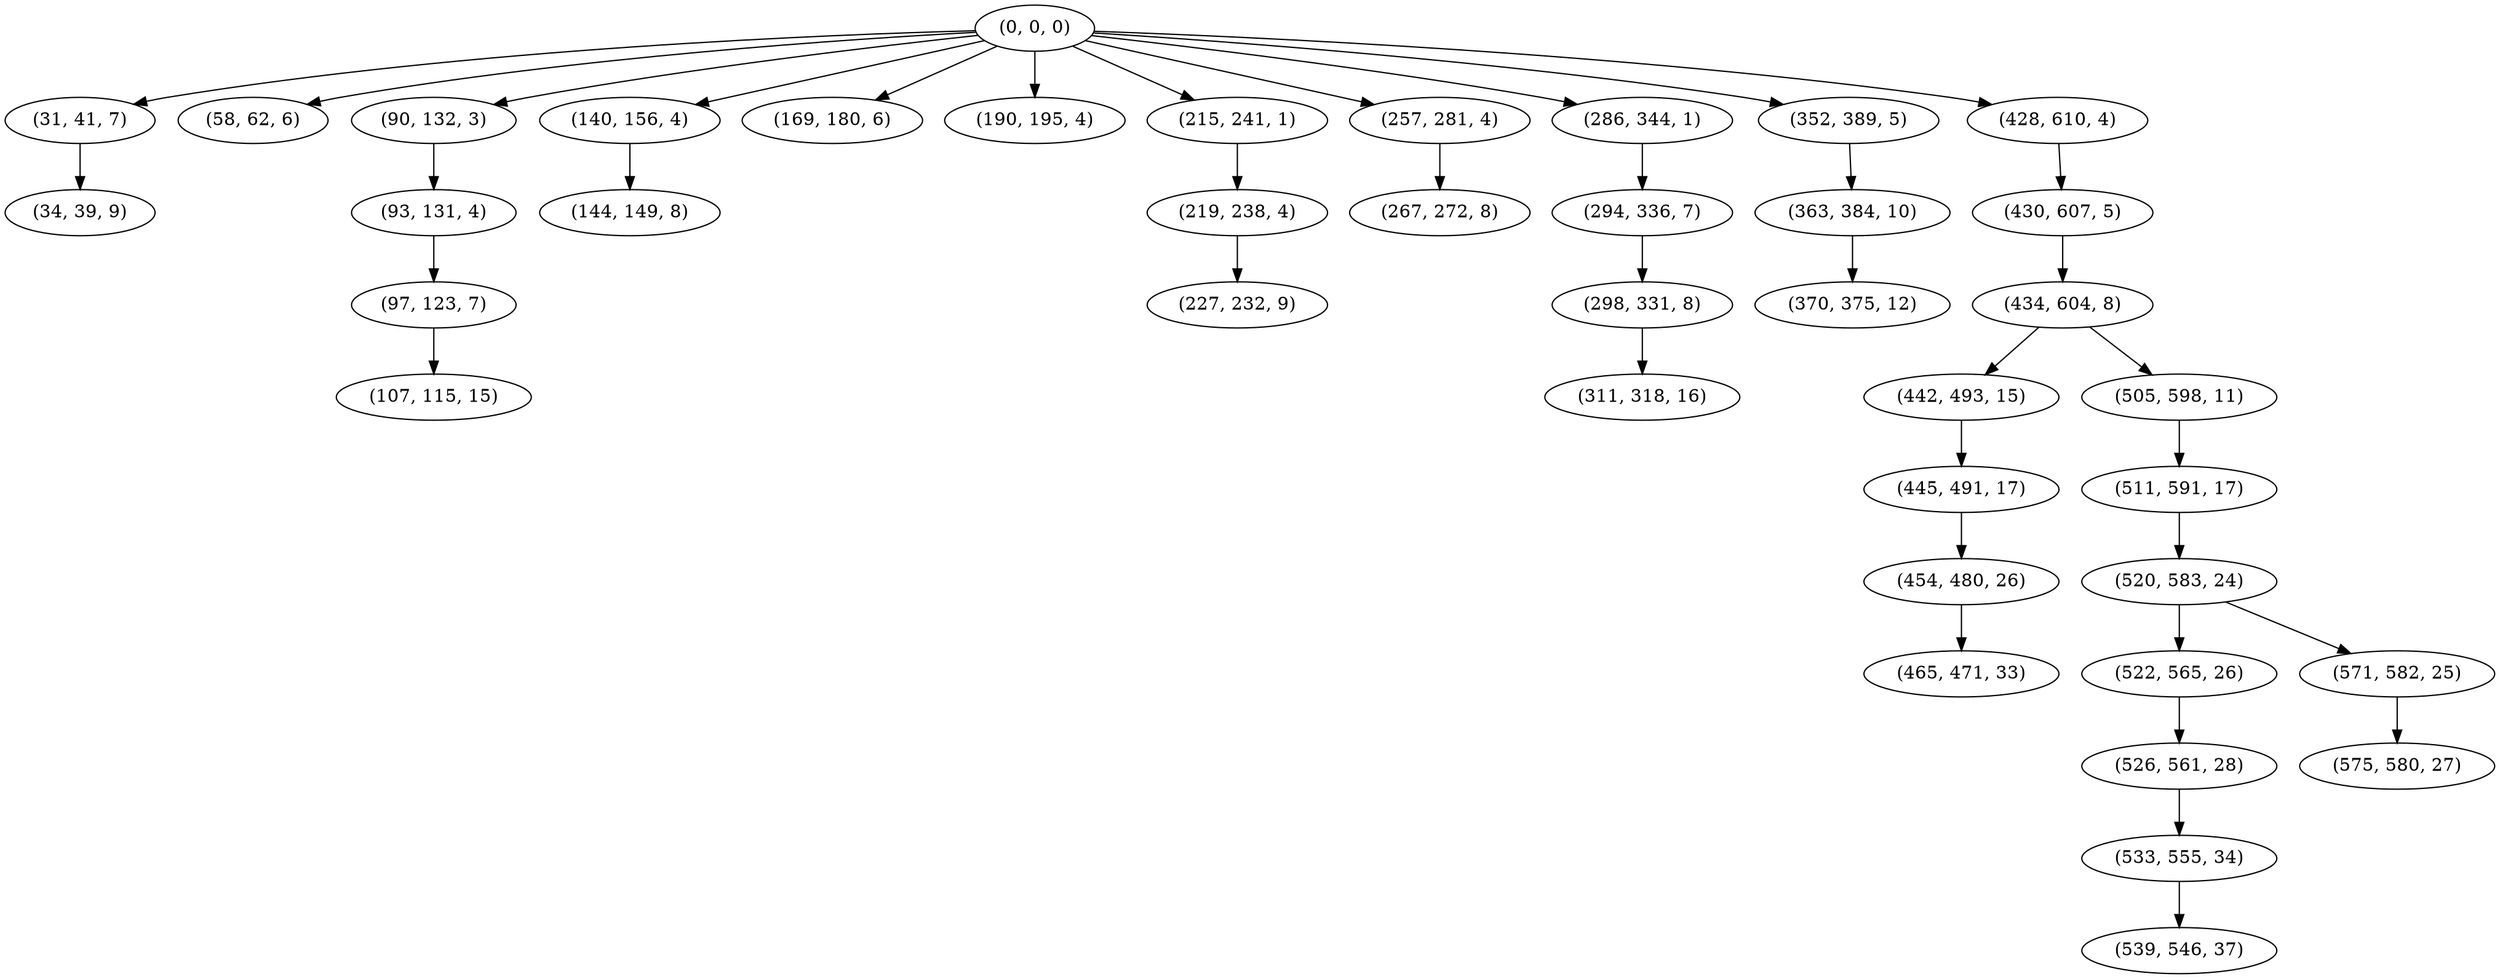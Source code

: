 digraph tree {
    "(0, 0, 0)";
    "(31, 41, 7)";
    "(34, 39, 9)";
    "(58, 62, 6)";
    "(90, 132, 3)";
    "(93, 131, 4)";
    "(97, 123, 7)";
    "(107, 115, 15)";
    "(140, 156, 4)";
    "(144, 149, 8)";
    "(169, 180, 6)";
    "(190, 195, 4)";
    "(215, 241, 1)";
    "(219, 238, 4)";
    "(227, 232, 9)";
    "(257, 281, 4)";
    "(267, 272, 8)";
    "(286, 344, 1)";
    "(294, 336, 7)";
    "(298, 331, 8)";
    "(311, 318, 16)";
    "(352, 389, 5)";
    "(363, 384, 10)";
    "(370, 375, 12)";
    "(428, 610, 4)";
    "(430, 607, 5)";
    "(434, 604, 8)";
    "(442, 493, 15)";
    "(445, 491, 17)";
    "(454, 480, 26)";
    "(465, 471, 33)";
    "(505, 598, 11)";
    "(511, 591, 17)";
    "(520, 583, 24)";
    "(522, 565, 26)";
    "(526, 561, 28)";
    "(533, 555, 34)";
    "(539, 546, 37)";
    "(571, 582, 25)";
    "(575, 580, 27)";
    "(0, 0, 0)" -> "(31, 41, 7)";
    "(0, 0, 0)" -> "(58, 62, 6)";
    "(0, 0, 0)" -> "(90, 132, 3)";
    "(0, 0, 0)" -> "(140, 156, 4)";
    "(0, 0, 0)" -> "(169, 180, 6)";
    "(0, 0, 0)" -> "(190, 195, 4)";
    "(0, 0, 0)" -> "(215, 241, 1)";
    "(0, 0, 0)" -> "(257, 281, 4)";
    "(0, 0, 0)" -> "(286, 344, 1)";
    "(0, 0, 0)" -> "(352, 389, 5)";
    "(0, 0, 0)" -> "(428, 610, 4)";
    "(31, 41, 7)" -> "(34, 39, 9)";
    "(90, 132, 3)" -> "(93, 131, 4)";
    "(93, 131, 4)" -> "(97, 123, 7)";
    "(97, 123, 7)" -> "(107, 115, 15)";
    "(140, 156, 4)" -> "(144, 149, 8)";
    "(215, 241, 1)" -> "(219, 238, 4)";
    "(219, 238, 4)" -> "(227, 232, 9)";
    "(257, 281, 4)" -> "(267, 272, 8)";
    "(286, 344, 1)" -> "(294, 336, 7)";
    "(294, 336, 7)" -> "(298, 331, 8)";
    "(298, 331, 8)" -> "(311, 318, 16)";
    "(352, 389, 5)" -> "(363, 384, 10)";
    "(363, 384, 10)" -> "(370, 375, 12)";
    "(428, 610, 4)" -> "(430, 607, 5)";
    "(430, 607, 5)" -> "(434, 604, 8)";
    "(434, 604, 8)" -> "(442, 493, 15)";
    "(434, 604, 8)" -> "(505, 598, 11)";
    "(442, 493, 15)" -> "(445, 491, 17)";
    "(445, 491, 17)" -> "(454, 480, 26)";
    "(454, 480, 26)" -> "(465, 471, 33)";
    "(505, 598, 11)" -> "(511, 591, 17)";
    "(511, 591, 17)" -> "(520, 583, 24)";
    "(520, 583, 24)" -> "(522, 565, 26)";
    "(520, 583, 24)" -> "(571, 582, 25)";
    "(522, 565, 26)" -> "(526, 561, 28)";
    "(526, 561, 28)" -> "(533, 555, 34)";
    "(533, 555, 34)" -> "(539, 546, 37)";
    "(571, 582, 25)" -> "(575, 580, 27)";
}
